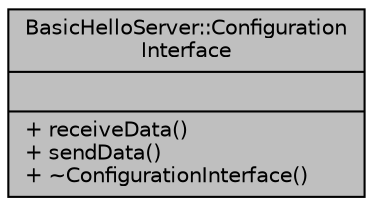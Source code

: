 digraph "BasicHelloServer::ConfigurationInterface"
{
 // INTERACTIVE_SVG=YES
 // LATEX_PDF_SIZE
  edge [fontname="Helvetica",fontsize="10",labelfontname="Helvetica",labelfontsize="10"];
  node [fontname="Helvetica",fontsize="10",shape=record];
  Node2 [label="{BasicHelloServer::Configuration\lInterface\n||+ receiveData()\l+ sendData()\l+ ~ConfigurationInterface()\l}",height=0.2,width=0.4,color="black", fillcolor="grey75", style="filled", fontcolor="black",tooltip="ConfigurationInterface."];
}
